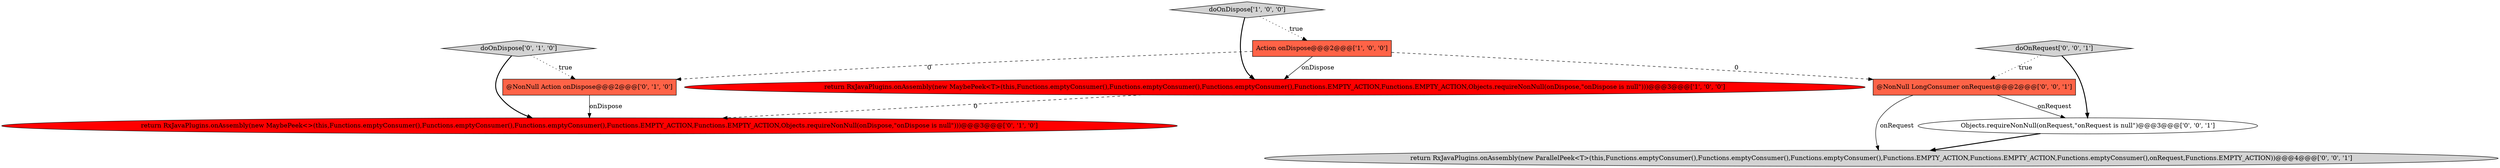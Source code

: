 digraph {
4 [style = filled, label = "doOnDispose['0', '1', '0']", fillcolor = lightgray, shape = diamond image = "AAA0AAABBB2BBB"];
5 [style = filled, label = "return RxJavaPlugins.onAssembly(new MaybePeek<>(this,Functions.emptyConsumer(),Functions.emptyConsumer(),Functions.emptyConsumer(),Functions.EMPTY_ACTION,Functions.EMPTY_ACTION,Objects.requireNonNull(onDispose,\"onDispose is null\")))@@@3@@@['0', '1', '0']", fillcolor = red, shape = ellipse image = "AAA1AAABBB2BBB"];
2 [style = filled, label = "return RxJavaPlugins.onAssembly(new MaybePeek<T>(this,Functions.emptyConsumer(),Functions.emptyConsumer(),Functions.emptyConsumer(),Functions.EMPTY_ACTION,Functions.EMPTY_ACTION,Objects.requireNonNull(onDispose,\"onDispose is null\")))@@@3@@@['1', '0', '0']", fillcolor = red, shape = ellipse image = "AAA1AAABBB1BBB"];
8 [style = filled, label = "return RxJavaPlugins.onAssembly(new ParallelPeek<T>(this,Functions.emptyConsumer(),Functions.emptyConsumer(),Functions.emptyConsumer(),Functions.EMPTY_ACTION,Functions.EMPTY_ACTION,Functions.emptyConsumer(),onRequest,Functions.EMPTY_ACTION))@@@4@@@['0', '0', '1']", fillcolor = lightgray, shape = ellipse image = "AAA0AAABBB3BBB"];
3 [style = filled, label = "@NonNull Action onDispose@@@2@@@['0', '1', '0']", fillcolor = tomato, shape = box image = "AAA1AAABBB2BBB"];
6 [style = filled, label = "@NonNull LongConsumer onRequest@@@2@@@['0', '0', '1']", fillcolor = tomato, shape = box image = "AAA0AAABBB3BBB"];
0 [style = filled, label = "doOnDispose['1', '0', '0']", fillcolor = lightgray, shape = diamond image = "AAA0AAABBB1BBB"];
9 [style = filled, label = "Objects.requireNonNull(onRequest,\"onRequest is null\")@@@3@@@['0', '0', '1']", fillcolor = white, shape = ellipse image = "AAA0AAABBB3BBB"];
1 [style = filled, label = "Action onDispose@@@2@@@['1', '0', '0']", fillcolor = tomato, shape = box image = "AAA1AAABBB1BBB"];
7 [style = filled, label = "doOnRequest['0', '0', '1']", fillcolor = lightgray, shape = diamond image = "AAA0AAABBB3BBB"];
1->2 [style = solid, label="onDispose"];
6->8 [style = solid, label="onRequest"];
7->9 [style = bold, label=""];
7->6 [style = dotted, label="true"];
2->5 [style = dashed, label="0"];
0->2 [style = bold, label=""];
4->3 [style = dotted, label="true"];
1->3 [style = dashed, label="0"];
9->8 [style = bold, label=""];
6->9 [style = solid, label="onRequest"];
3->5 [style = solid, label="onDispose"];
4->5 [style = bold, label=""];
1->6 [style = dashed, label="0"];
0->1 [style = dotted, label="true"];
}
